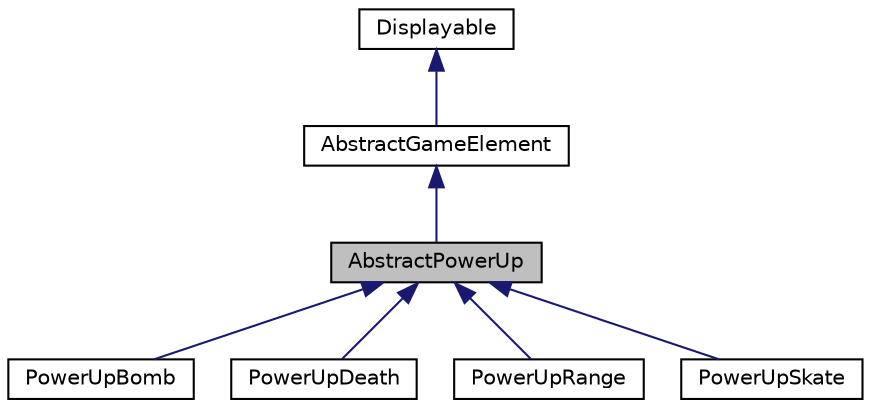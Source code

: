 digraph "AbstractPowerUp"
{
 // LATEX_PDF_SIZE
  edge [fontname="Helvetica",fontsize="10",labelfontname="Helvetica",labelfontsize="10"];
  node [fontname="Helvetica",fontsize="10",shape=record];
  Node1 [label="AbstractPowerUp",height=0.2,width=0.4,color="black", fillcolor="grey75", style="filled", fontcolor="black",tooltip="Classe abstraite regroupant tous les power ups."];
  Node2 -> Node1 [dir="back",color="midnightblue",fontsize="10",style="solid",fontname="Helvetica"];
  Node2 [label="AbstractGameElement",height=0.2,width=0.4,color="black", fillcolor="white", style="filled",URL="$classAbstractGameElement.html",tooltip="Classe abstraite regroupant tous les élements de jeux, comme les blocs, les power ups ou les joueurs."];
  Node3 -> Node2 [dir="back",color="midnightblue",fontsize="10",style="solid",fontname="Helvetica"];
  Node3 [label="Displayable",height=0.2,width=0.4,color="black", fillcolor="white", style="filled",URL="$classDisplayable.html",tooltip=" "];
  Node1 -> Node4 [dir="back",color="midnightblue",fontsize="10",style="solid",fontname="Helvetica"];
  Node4 [label="PowerUpBomb",height=0.2,width=0.4,color="black", fillcolor="white", style="filled",URL="$classPowerUpBomb.html",tooltip=" "];
  Node1 -> Node5 [dir="back",color="midnightblue",fontsize="10",style="solid",fontname="Helvetica"];
  Node5 [label="PowerUpDeath",height=0.2,width=0.4,color="black", fillcolor="white", style="filled",URL="$classPowerUpDeath.html",tooltip=" "];
  Node1 -> Node6 [dir="back",color="midnightblue",fontsize="10",style="solid",fontname="Helvetica"];
  Node6 [label="PowerUpRange",height=0.2,width=0.4,color="black", fillcolor="white", style="filled",URL="$classPowerUpRange.html",tooltip=" "];
  Node1 -> Node7 [dir="back",color="midnightblue",fontsize="10",style="solid",fontname="Helvetica"];
  Node7 [label="PowerUpSkate",height=0.2,width=0.4,color="black", fillcolor="white", style="filled",URL="$classPowerUpSkate.html",tooltip=" "];
}
